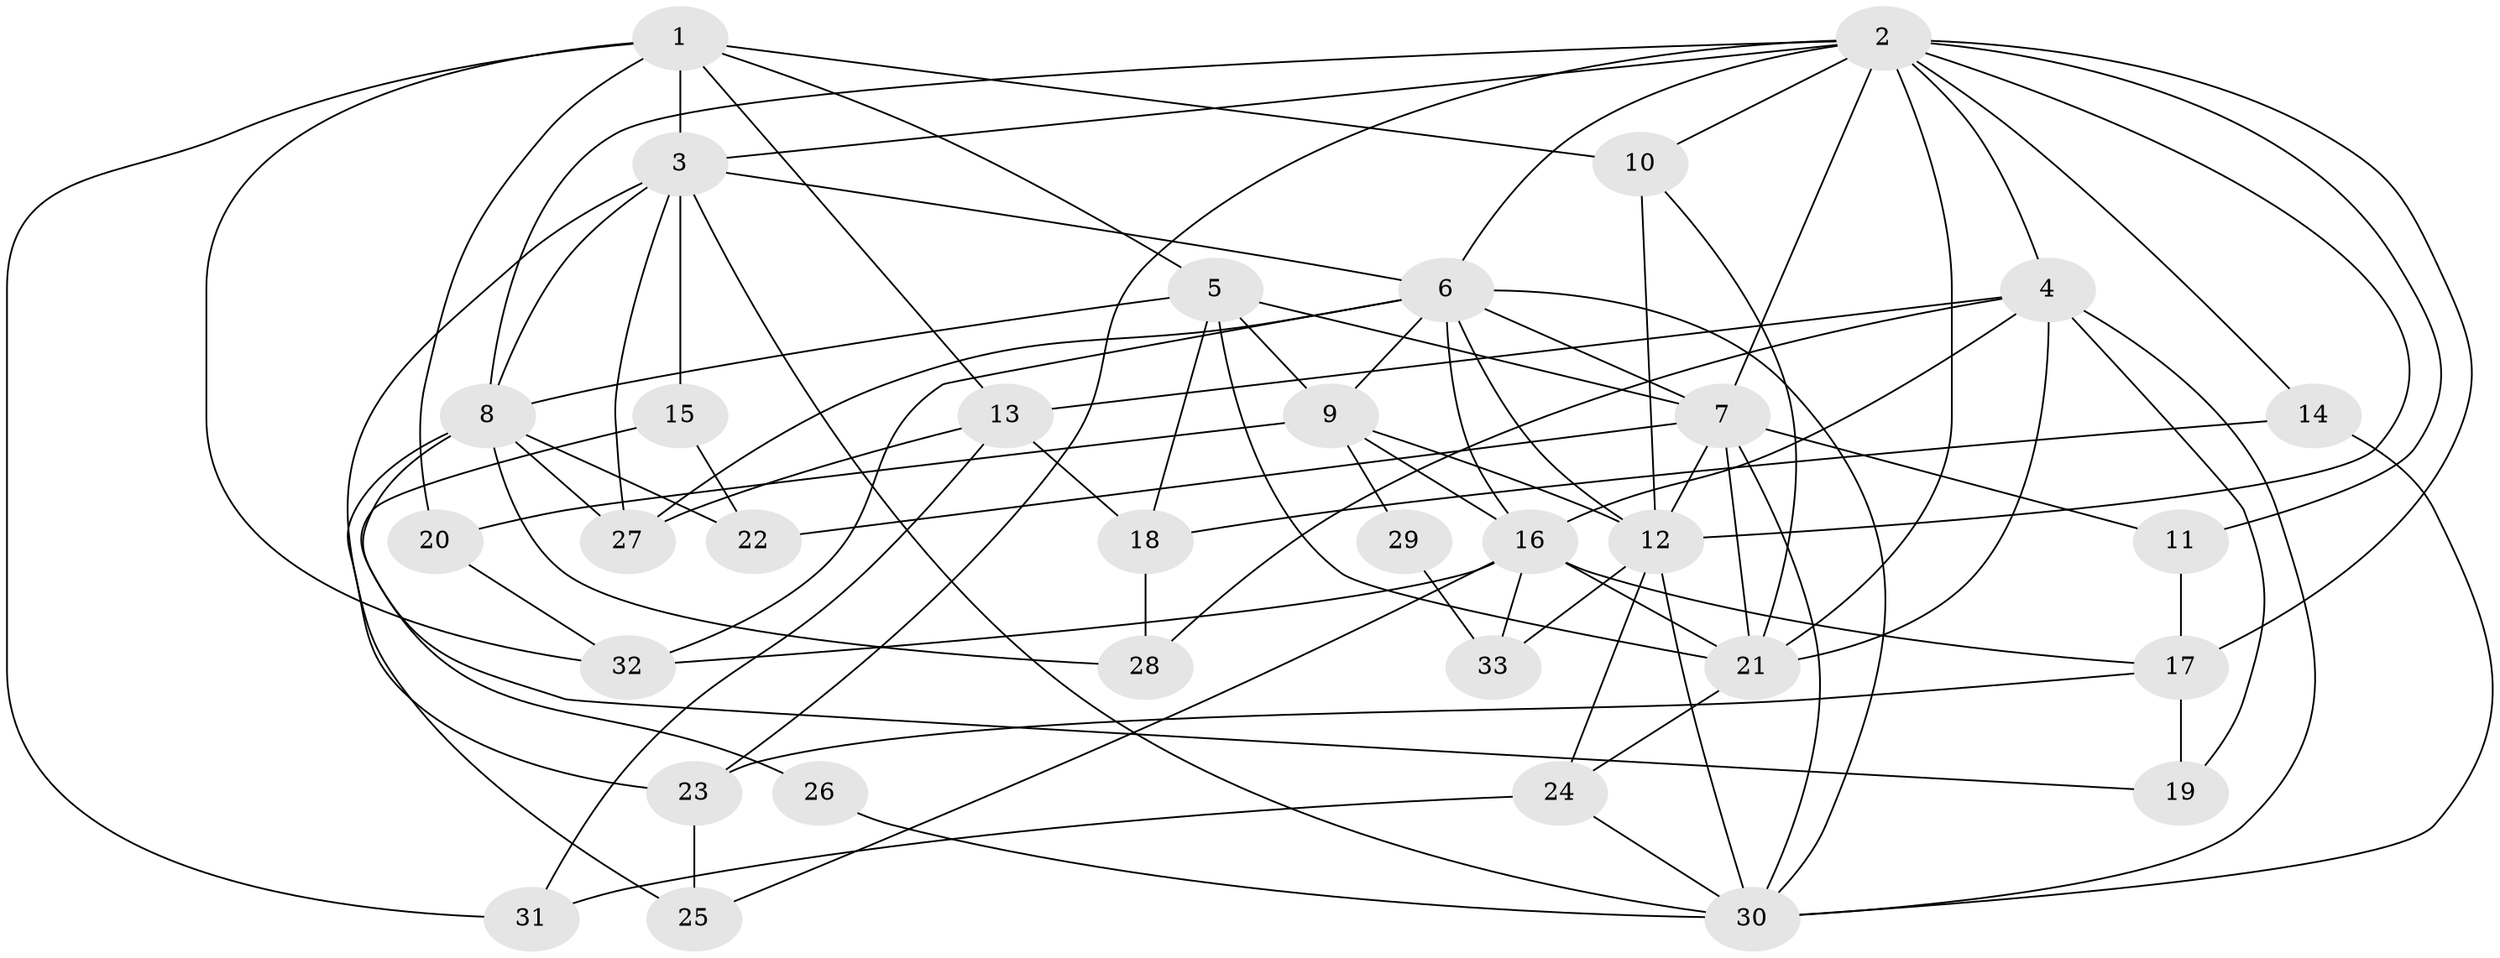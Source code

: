 // original degree distribution, {5: 0.15384615384615385, 4: 0.38461538461538464, 6: 0.1076923076923077, 2: 0.09230769230769231, 3: 0.24615384615384617, 8: 0.015384615384615385}
// Generated by graph-tools (version 1.1) at 2025/36/03/09/25 02:36:14]
// undirected, 33 vertices, 85 edges
graph export_dot {
graph [start="1"]
  node [color=gray90,style=filled];
  1;
  2;
  3;
  4;
  5;
  6;
  7;
  8;
  9;
  10;
  11;
  12;
  13;
  14;
  15;
  16;
  17;
  18;
  19;
  20;
  21;
  22;
  23;
  24;
  25;
  26;
  27;
  28;
  29;
  30;
  31;
  32;
  33;
  1 -- 3 [weight=1.0];
  1 -- 5 [weight=1.0];
  1 -- 10 [weight=1.0];
  1 -- 13 [weight=1.0];
  1 -- 20 [weight=1.0];
  1 -- 31 [weight=1.0];
  1 -- 32 [weight=1.0];
  2 -- 3 [weight=1.0];
  2 -- 4 [weight=1.0];
  2 -- 6 [weight=1.0];
  2 -- 7 [weight=1.0];
  2 -- 8 [weight=1.0];
  2 -- 10 [weight=1.0];
  2 -- 11 [weight=1.0];
  2 -- 12 [weight=1.0];
  2 -- 14 [weight=1.0];
  2 -- 17 [weight=1.0];
  2 -- 21 [weight=1.0];
  2 -- 23 [weight=1.0];
  3 -- 6 [weight=1.0];
  3 -- 8 [weight=1.0];
  3 -- 15 [weight=1.0];
  3 -- 23 [weight=1.0];
  3 -- 27 [weight=1.0];
  3 -- 30 [weight=1.0];
  4 -- 13 [weight=1.0];
  4 -- 16 [weight=2.0];
  4 -- 19 [weight=1.0];
  4 -- 21 [weight=1.0];
  4 -- 28 [weight=1.0];
  4 -- 30 [weight=1.0];
  5 -- 7 [weight=1.0];
  5 -- 8 [weight=1.0];
  5 -- 9 [weight=1.0];
  5 -- 18 [weight=1.0];
  5 -- 21 [weight=1.0];
  6 -- 7 [weight=1.0];
  6 -- 9 [weight=1.0];
  6 -- 12 [weight=2.0];
  6 -- 16 [weight=1.0];
  6 -- 27 [weight=1.0];
  6 -- 30 [weight=1.0];
  6 -- 32 [weight=1.0];
  7 -- 11 [weight=2.0];
  7 -- 12 [weight=1.0];
  7 -- 21 [weight=2.0];
  7 -- 22 [weight=1.0];
  7 -- 30 [weight=1.0];
  8 -- 19 [weight=1.0];
  8 -- 22 [weight=3.0];
  8 -- 25 [weight=1.0];
  8 -- 27 [weight=1.0];
  8 -- 28 [weight=1.0];
  9 -- 12 [weight=1.0];
  9 -- 16 [weight=1.0];
  9 -- 20 [weight=1.0];
  9 -- 29 [weight=1.0];
  10 -- 12 [weight=1.0];
  10 -- 21 [weight=1.0];
  11 -- 17 [weight=1.0];
  12 -- 24 [weight=1.0];
  12 -- 30 [weight=1.0];
  12 -- 33 [weight=1.0];
  13 -- 18 [weight=1.0];
  13 -- 27 [weight=1.0];
  13 -- 31 [weight=1.0];
  14 -- 18 [weight=2.0];
  14 -- 30 [weight=1.0];
  15 -- 22 [weight=1.0];
  15 -- 26 [weight=1.0];
  16 -- 17 [weight=1.0];
  16 -- 21 [weight=1.0];
  16 -- 25 [weight=1.0];
  16 -- 32 [weight=1.0];
  16 -- 33 [weight=1.0];
  17 -- 19 [weight=1.0];
  17 -- 23 [weight=1.0];
  18 -- 28 [weight=1.0];
  20 -- 32 [weight=1.0];
  21 -- 24 [weight=1.0];
  23 -- 25 [weight=1.0];
  24 -- 30 [weight=1.0];
  24 -- 31 [weight=1.0];
  26 -- 30 [weight=1.0];
  29 -- 33 [weight=1.0];
}
